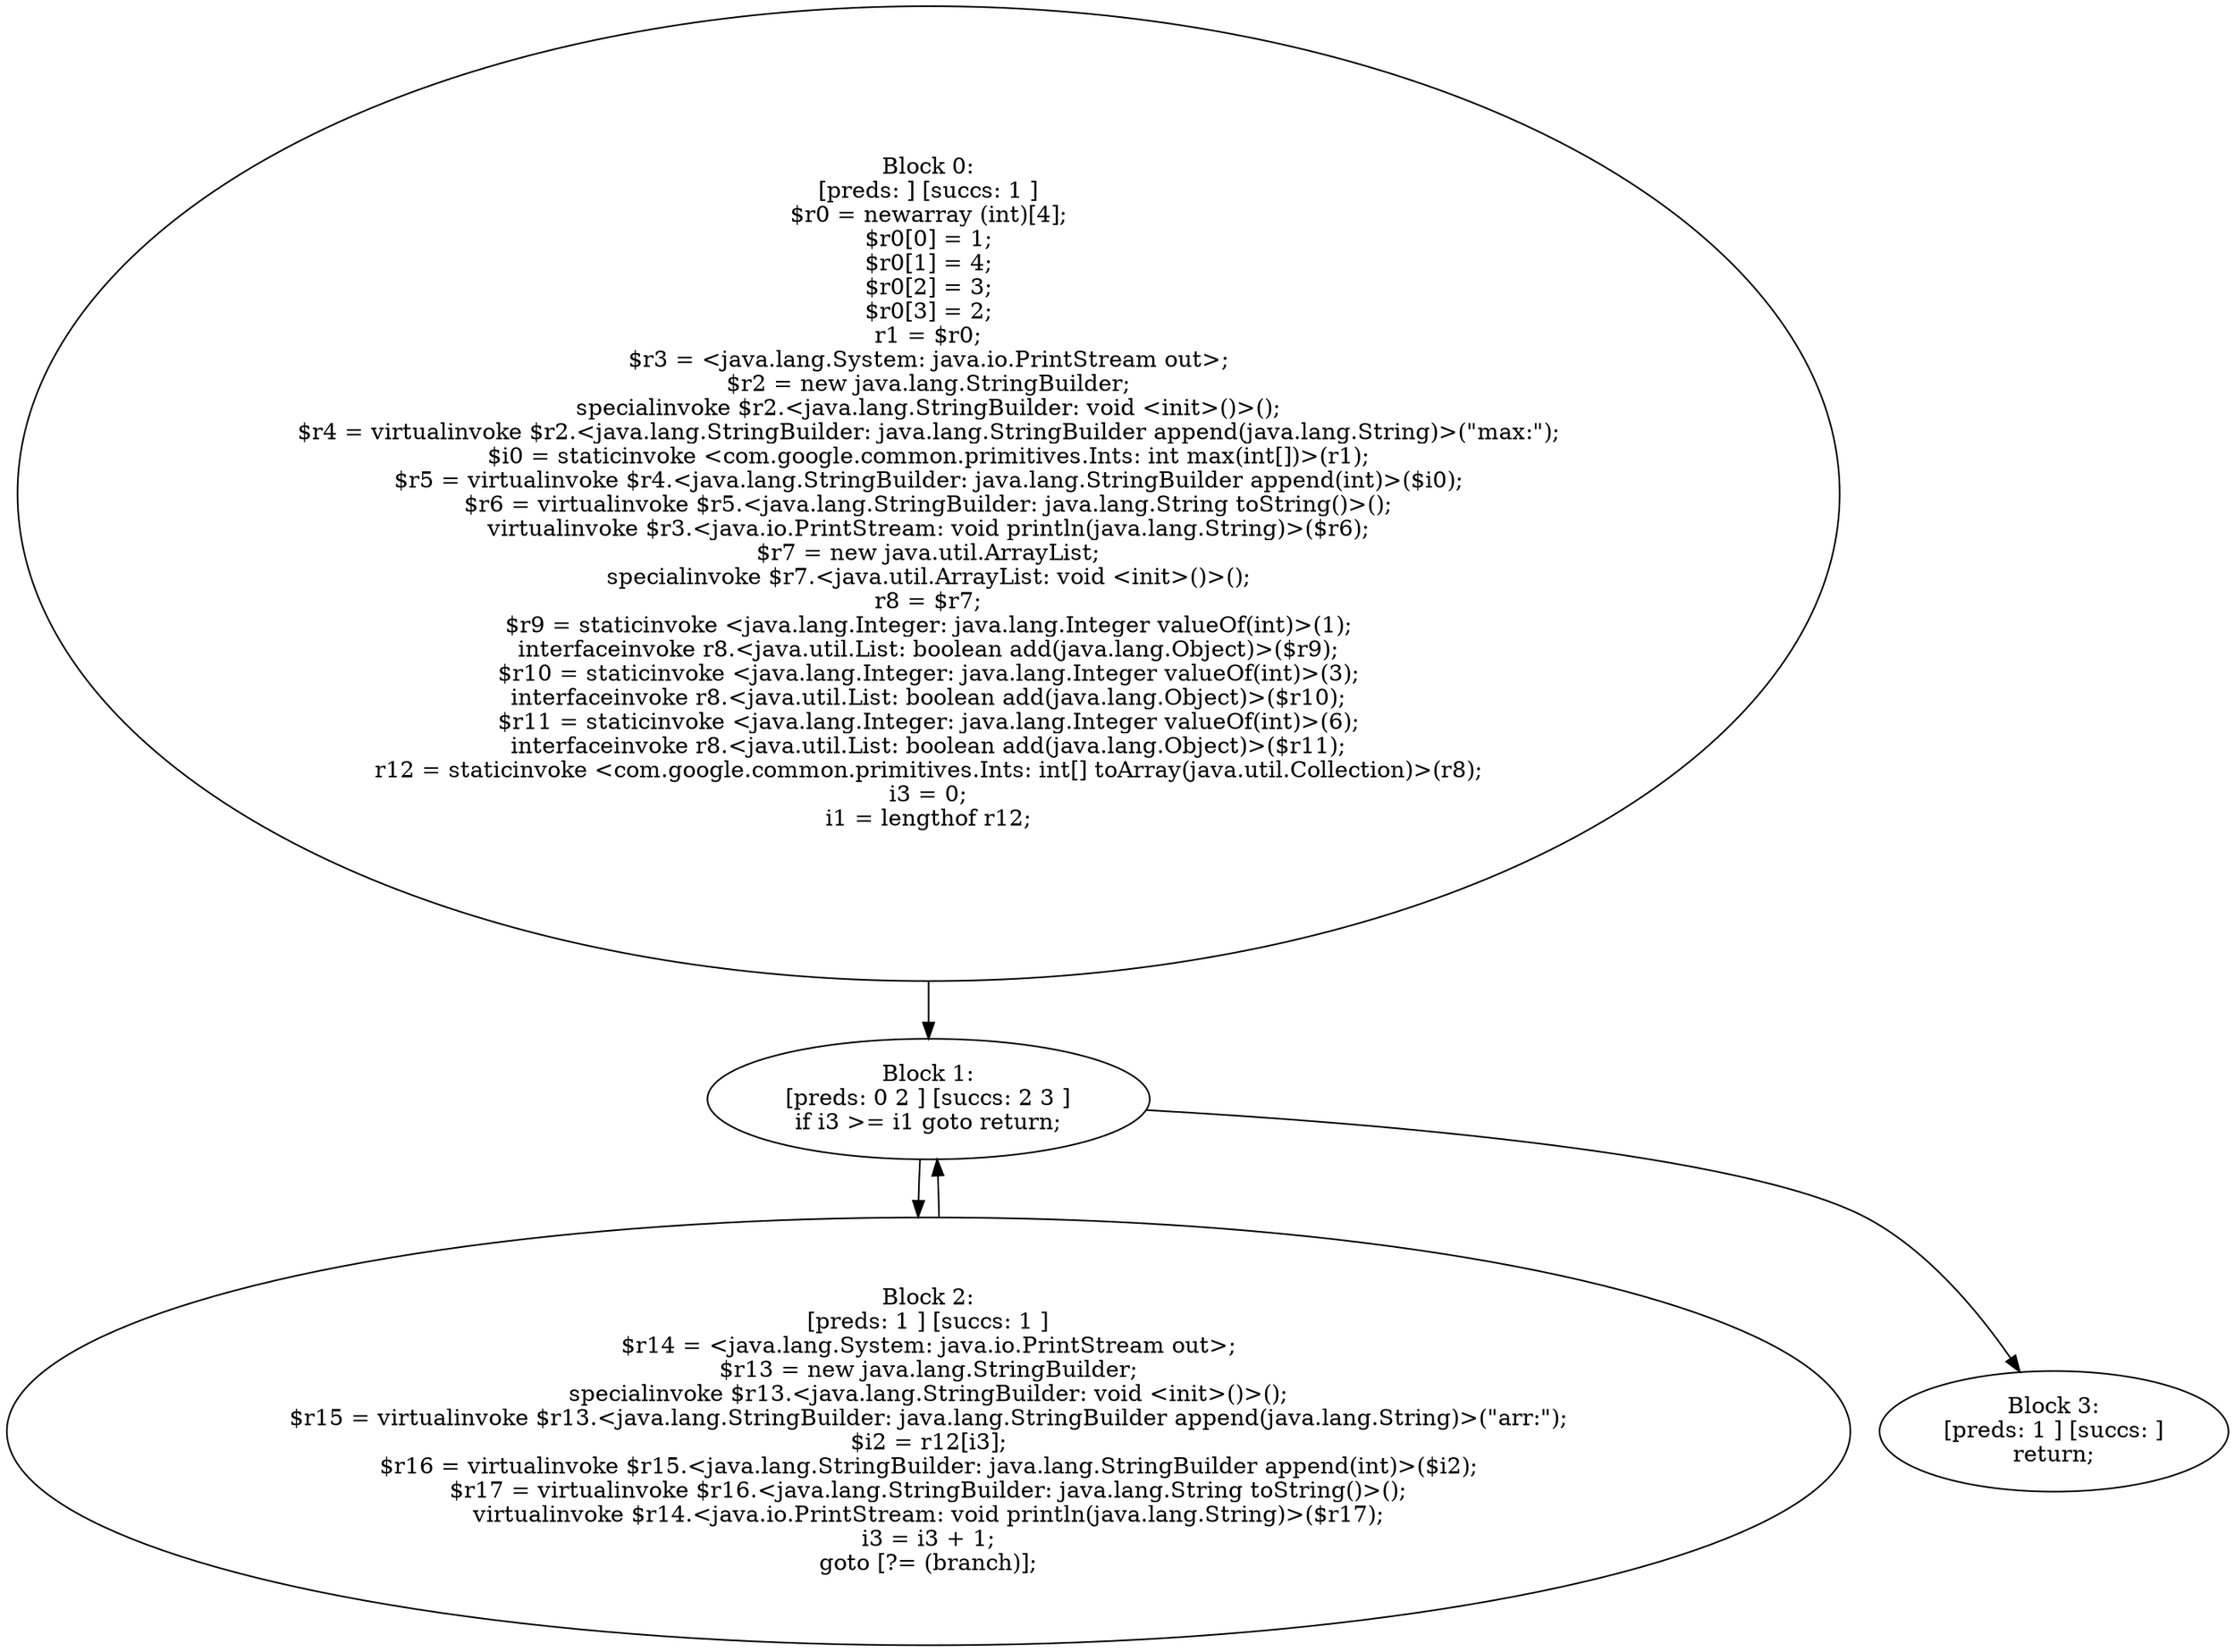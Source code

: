 digraph "unitGraph" {
    "Block 0:
[preds: ] [succs: 1 ]
$r0 = newarray (int)[4];
$r0[0] = 1;
$r0[1] = 4;
$r0[2] = 3;
$r0[3] = 2;
r1 = $r0;
$r3 = <java.lang.System: java.io.PrintStream out>;
$r2 = new java.lang.StringBuilder;
specialinvoke $r2.<java.lang.StringBuilder: void <init>()>();
$r4 = virtualinvoke $r2.<java.lang.StringBuilder: java.lang.StringBuilder append(java.lang.String)>(\"max:\");
$i0 = staticinvoke <com.google.common.primitives.Ints: int max(int[])>(r1);
$r5 = virtualinvoke $r4.<java.lang.StringBuilder: java.lang.StringBuilder append(int)>($i0);
$r6 = virtualinvoke $r5.<java.lang.StringBuilder: java.lang.String toString()>();
virtualinvoke $r3.<java.io.PrintStream: void println(java.lang.String)>($r6);
$r7 = new java.util.ArrayList;
specialinvoke $r7.<java.util.ArrayList: void <init>()>();
r8 = $r7;
$r9 = staticinvoke <java.lang.Integer: java.lang.Integer valueOf(int)>(1);
interfaceinvoke r8.<java.util.List: boolean add(java.lang.Object)>($r9);
$r10 = staticinvoke <java.lang.Integer: java.lang.Integer valueOf(int)>(3);
interfaceinvoke r8.<java.util.List: boolean add(java.lang.Object)>($r10);
$r11 = staticinvoke <java.lang.Integer: java.lang.Integer valueOf(int)>(6);
interfaceinvoke r8.<java.util.List: boolean add(java.lang.Object)>($r11);
r12 = staticinvoke <com.google.common.primitives.Ints: int[] toArray(java.util.Collection)>(r8);
i3 = 0;
i1 = lengthof r12;
"
    "Block 1:
[preds: 0 2 ] [succs: 2 3 ]
if i3 >= i1 goto return;
"
    "Block 2:
[preds: 1 ] [succs: 1 ]
$r14 = <java.lang.System: java.io.PrintStream out>;
$r13 = new java.lang.StringBuilder;
specialinvoke $r13.<java.lang.StringBuilder: void <init>()>();
$r15 = virtualinvoke $r13.<java.lang.StringBuilder: java.lang.StringBuilder append(java.lang.String)>(\"arr:\");
$i2 = r12[i3];
$r16 = virtualinvoke $r15.<java.lang.StringBuilder: java.lang.StringBuilder append(int)>($i2);
$r17 = virtualinvoke $r16.<java.lang.StringBuilder: java.lang.String toString()>();
virtualinvoke $r14.<java.io.PrintStream: void println(java.lang.String)>($r17);
i3 = i3 + 1;
goto [?= (branch)];
"
    "Block 3:
[preds: 1 ] [succs: ]
return;
"
    "Block 0:
[preds: ] [succs: 1 ]
$r0 = newarray (int)[4];
$r0[0] = 1;
$r0[1] = 4;
$r0[2] = 3;
$r0[3] = 2;
r1 = $r0;
$r3 = <java.lang.System: java.io.PrintStream out>;
$r2 = new java.lang.StringBuilder;
specialinvoke $r2.<java.lang.StringBuilder: void <init>()>();
$r4 = virtualinvoke $r2.<java.lang.StringBuilder: java.lang.StringBuilder append(java.lang.String)>(\"max:\");
$i0 = staticinvoke <com.google.common.primitives.Ints: int max(int[])>(r1);
$r5 = virtualinvoke $r4.<java.lang.StringBuilder: java.lang.StringBuilder append(int)>($i0);
$r6 = virtualinvoke $r5.<java.lang.StringBuilder: java.lang.String toString()>();
virtualinvoke $r3.<java.io.PrintStream: void println(java.lang.String)>($r6);
$r7 = new java.util.ArrayList;
specialinvoke $r7.<java.util.ArrayList: void <init>()>();
r8 = $r7;
$r9 = staticinvoke <java.lang.Integer: java.lang.Integer valueOf(int)>(1);
interfaceinvoke r8.<java.util.List: boolean add(java.lang.Object)>($r9);
$r10 = staticinvoke <java.lang.Integer: java.lang.Integer valueOf(int)>(3);
interfaceinvoke r8.<java.util.List: boolean add(java.lang.Object)>($r10);
$r11 = staticinvoke <java.lang.Integer: java.lang.Integer valueOf(int)>(6);
interfaceinvoke r8.<java.util.List: boolean add(java.lang.Object)>($r11);
r12 = staticinvoke <com.google.common.primitives.Ints: int[] toArray(java.util.Collection)>(r8);
i3 = 0;
i1 = lengthof r12;
"->"Block 1:
[preds: 0 2 ] [succs: 2 3 ]
if i3 >= i1 goto return;
";
    "Block 1:
[preds: 0 2 ] [succs: 2 3 ]
if i3 >= i1 goto return;
"->"Block 2:
[preds: 1 ] [succs: 1 ]
$r14 = <java.lang.System: java.io.PrintStream out>;
$r13 = new java.lang.StringBuilder;
specialinvoke $r13.<java.lang.StringBuilder: void <init>()>();
$r15 = virtualinvoke $r13.<java.lang.StringBuilder: java.lang.StringBuilder append(java.lang.String)>(\"arr:\");
$i2 = r12[i3];
$r16 = virtualinvoke $r15.<java.lang.StringBuilder: java.lang.StringBuilder append(int)>($i2);
$r17 = virtualinvoke $r16.<java.lang.StringBuilder: java.lang.String toString()>();
virtualinvoke $r14.<java.io.PrintStream: void println(java.lang.String)>($r17);
i3 = i3 + 1;
goto [?= (branch)];
";
    "Block 1:
[preds: 0 2 ] [succs: 2 3 ]
if i3 >= i1 goto return;
"->"Block 3:
[preds: 1 ] [succs: ]
return;
";
    "Block 2:
[preds: 1 ] [succs: 1 ]
$r14 = <java.lang.System: java.io.PrintStream out>;
$r13 = new java.lang.StringBuilder;
specialinvoke $r13.<java.lang.StringBuilder: void <init>()>();
$r15 = virtualinvoke $r13.<java.lang.StringBuilder: java.lang.StringBuilder append(java.lang.String)>(\"arr:\");
$i2 = r12[i3];
$r16 = virtualinvoke $r15.<java.lang.StringBuilder: java.lang.StringBuilder append(int)>($i2);
$r17 = virtualinvoke $r16.<java.lang.StringBuilder: java.lang.String toString()>();
virtualinvoke $r14.<java.io.PrintStream: void println(java.lang.String)>($r17);
i3 = i3 + 1;
goto [?= (branch)];
"->"Block 1:
[preds: 0 2 ] [succs: 2 3 ]
if i3 >= i1 goto return;
";
}
